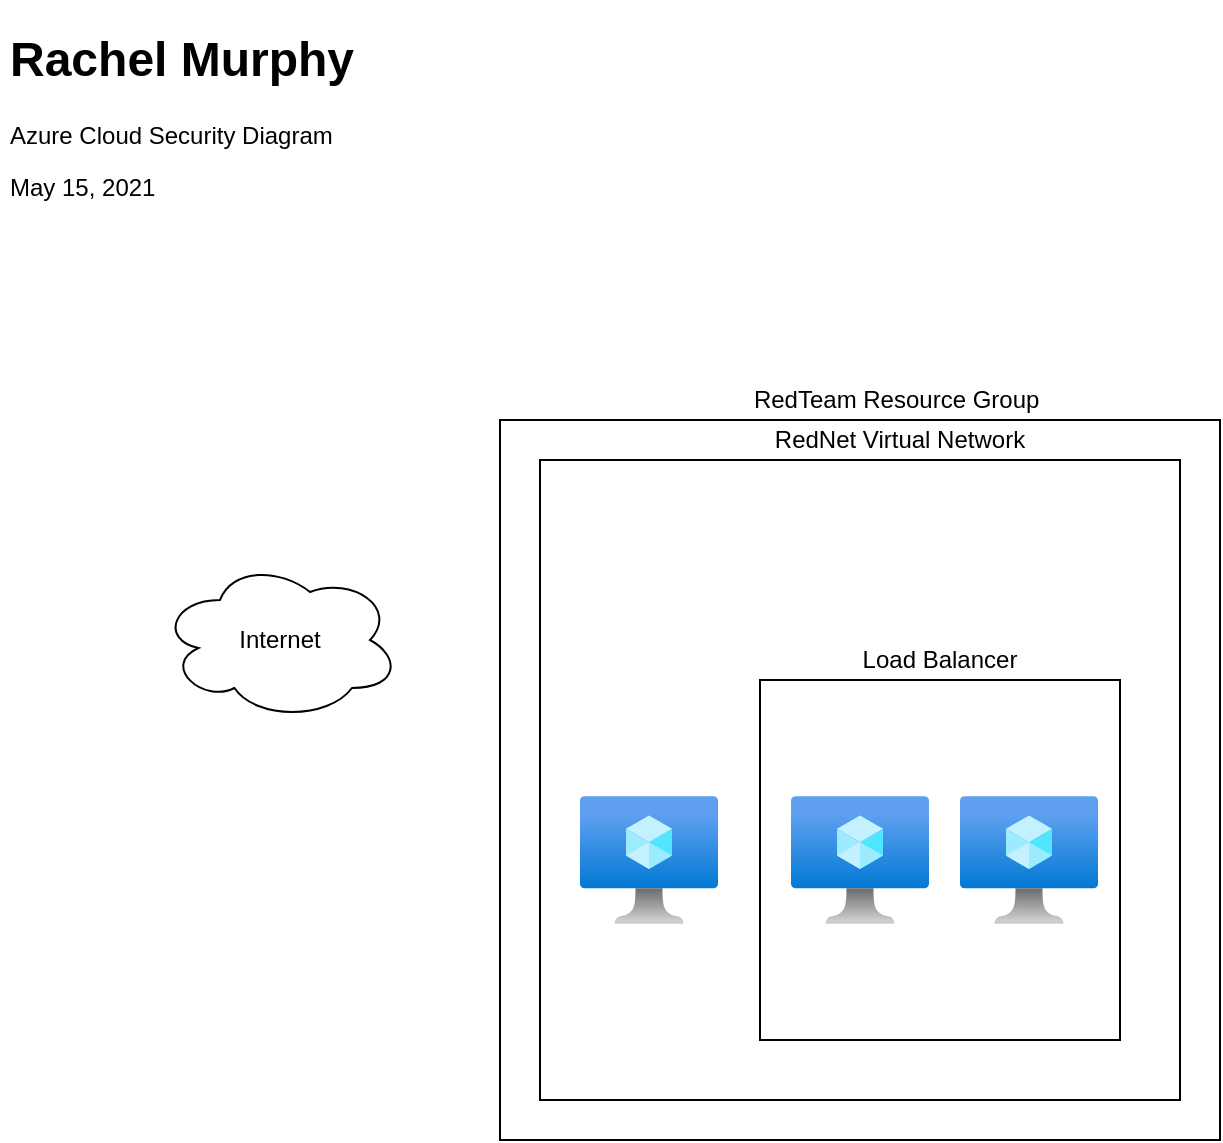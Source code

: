 <mxfile version="14.6.13" type="github">
  <diagram id="xhWEncYnTAK7upbZhdO4" name="Page-1">
    <mxGraphModel dx="1465" dy="1690" grid="1" gridSize="10" guides="1" tooltips="1" connect="1" arrows="1" fold="1" page="1" pageScale="1" pageWidth="850" pageHeight="1100" math="0" shadow="0">
      <root>
        <mxCell id="0" />
        <mxCell id="1" parent="0" />
        <mxCell id="GI7_dzhm72Ke3vOXMHdG-1" value="" style="whiteSpace=wrap;html=1;aspect=fixed;" vertex="1" parent="1">
          <mxGeometry x="220" y="130" width="360" height="360" as="geometry" />
        </mxCell>
        <mxCell id="GI7_dzhm72Ke3vOXMHdG-2" value="" style="whiteSpace=wrap;html=1;aspect=fixed;" vertex="1" parent="1">
          <mxGeometry x="240" y="150" width="320" height="320" as="geometry" />
        </mxCell>
        <mxCell id="GI7_dzhm72Ke3vOXMHdG-3" value="" style="whiteSpace=wrap;html=1;aspect=fixed;" vertex="1" parent="1">
          <mxGeometry x="350" y="260" width="180" height="180" as="geometry" />
        </mxCell>
        <mxCell id="GI7_dzhm72Ke3vOXMHdG-4" value="RedTeam Resource Group&amp;nbsp;" style="text;html=1;strokeColor=none;fillColor=none;align=center;verticalAlign=middle;whiteSpace=wrap;rounded=0;" vertex="1" parent="1">
          <mxGeometry x="300" y="110" width="240" height="20" as="geometry" />
        </mxCell>
        <mxCell id="GI7_dzhm72Ke3vOXMHdG-5" value="RedNet Virtual Network" style="text;html=1;strokeColor=none;fillColor=none;align=center;verticalAlign=middle;whiteSpace=wrap;rounded=0;" vertex="1" parent="1">
          <mxGeometry x="300" y="130" width="240" height="20" as="geometry" />
        </mxCell>
        <mxCell id="GI7_dzhm72Ke3vOXMHdG-6" value="" style="ellipse;shape=cloud;whiteSpace=wrap;html=1;" vertex="1" parent="1">
          <mxGeometry x="50" y="200" width="120" height="80" as="geometry" />
        </mxCell>
        <mxCell id="GI7_dzhm72Ke3vOXMHdG-7" value="Internet" style="text;html=1;strokeColor=none;fillColor=none;align=center;verticalAlign=middle;whiteSpace=wrap;rounded=0;" vertex="1" parent="1">
          <mxGeometry x="90" y="230" width="40" height="20" as="geometry" />
        </mxCell>
        <mxCell id="GI7_dzhm72Ke3vOXMHdG-8" value="Load Balancer" style="text;html=1;strokeColor=none;fillColor=none;align=center;verticalAlign=middle;whiteSpace=wrap;rounded=0;" vertex="1" parent="1">
          <mxGeometry x="395" y="240" width="90" height="20" as="geometry" />
        </mxCell>
        <mxCell id="GI7_dzhm72Ke3vOXMHdG-9" value="&lt;h1&gt;Rachel Murphy&lt;/h1&gt;&lt;p&gt;Azure Cloud Security Diagram&lt;/p&gt;&lt;p&gt;May 15, 2021&lt;/p&gt;" style="text;html=1;strokeColor=none;fillColor=none;spacing=5;spacingTop=-20;whiteSpace=wrap;overflow=hidden;rounded=0;" vertex="1" parent="1">
          <mxGeometry x="-30" y="-70" width="190" height="120" as="geometry" />
        </mxCell>
        <mxCell id="GI7_dzhm72Ke3vOXMHdG-10" value="" style="aspect=fixed;html=1;points=[];align=center;image;fontSize=12;image=img/lib/azure2/compute/Virtual_Machine.svg;" vertex="1" parent="1">
          <mxGeometry x="365.5" y="318" width="69" height="64" as="geometry" />
        </mxCell>
        <mxCell id="GI7_dzhm72Ke3vOXMHdG-11" value="" style="aspect=fixed;html=1;points=[];align=center;image;fontSize=12;image=img/lib/azure2/compute/Virtual_Machine.svg;" vertex="1" parent="1">
          <mxGeometry x="450" y="318" width="69" height="64" as="geometry" />
        </mxCell>
        <mxCell id="GI7_dzhm72Ke3vOXMHdG-12" value="" style="aspect=fixed;html=1;points=[];align=center;image;fontSize=12;image=img/lib/azure2/compute/Virtual_Machine.svg;" vertex="1" parent="1">
          <mxGeometry x="260" y="318" width="69" height="64" as="geometry" />
        </mxCell>
      </root>
    </mxGraphModel>
  </diagram>
</mxfile>
